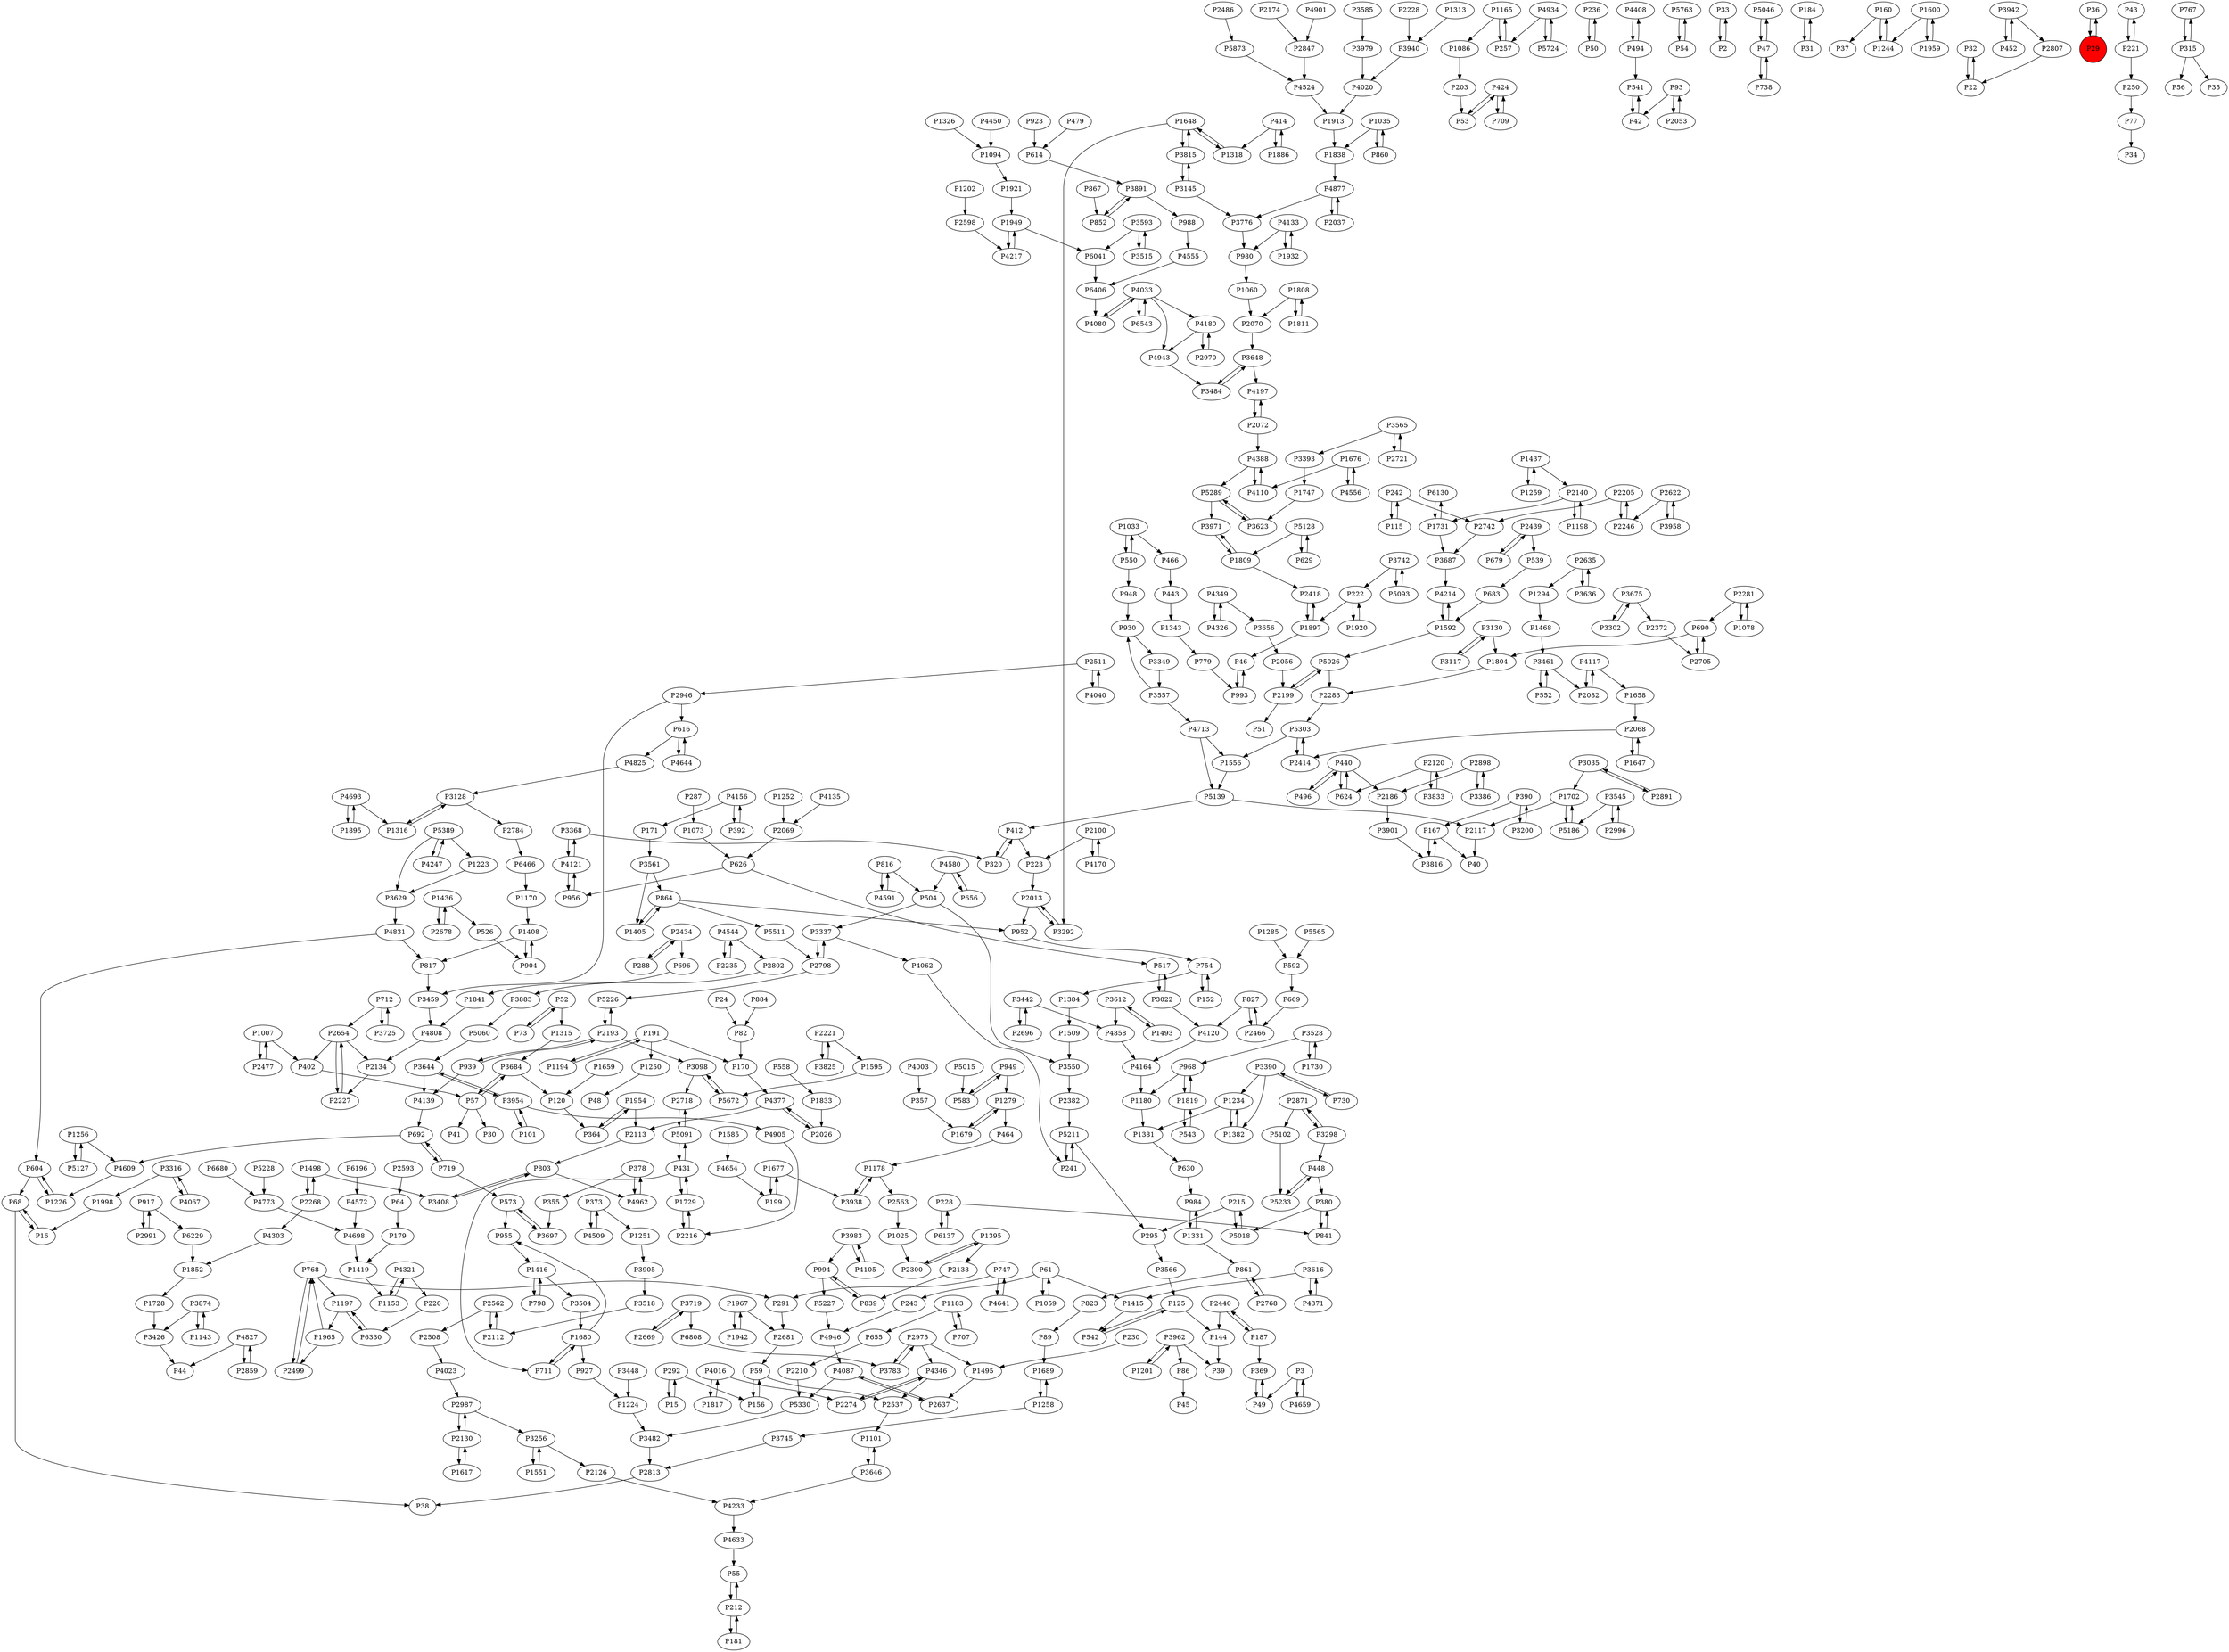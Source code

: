 digraph {
	P6130 -> P1731
	P5873 -> P4524
	P4003 -> P357
	P4133 -> P1932
	P1498 -> P3408
	P1921 -> P1949
	P6406 -> P4080
	P1256 -> P5127
	P4877 -> P2037
	P3905 -> P3518
	P1315 -> P3684
	P6196 -> P4572
	P424 -> P53
	P2072 -> P4197
	P816 -> P4591
	P5303 -> P1556
	P4962 -> P378
	P2802 -> P3883
	P2696 -> P3442
	P1007 -> P2477
	P6680 -> P4773
	P1258 -> P1689
	P2300 -> P1395
	P1702 -> P5186
	P355 -> P3697
	P1731 -> P3687
	P1165 -> P257
	P89 -> P1689
	P3130 -> P1804
	P4654 -> P199
	P504 -> P3337
	P3958 -> P2622
	P4033 -> P6543
	P236 -> P50
	P3783 -> P2975
	P939 -> P2193
	P2946 -> P3459
	P816 -> P504
	P4408 -> P494
	P3117 -> P3130
	P1007 -> P402
	P604 -> P1226
	P5763 -> P54
	P357 -> P1679
	P1747 -> P3623
	P3697 -> P573
	P616 -> P4644
	P2440 -> P144
	P4033 -> P4180
	P4197 -> P2072
	P242 -> P115
	P4105 -> P3983
	P33 -> P2
	P768 -> P1197
	P2654 -> P2134
	P4020 -> P1913
	P320 -> P412
	P504 -> P3550
	P3954 -> P101
	P1676 -> P4556
	P1804 -> P2283
	P3648 -> P4197
	P1234 -> P1381
	P4773 -> P4698
	P5211 -> P295
	P4825 -> P3128
	P5128 -> P1809
	P2130 -> P2987
	P2871 -> P3298
	P2134 -> P2227
	P3719 -> P6808
	P1033 -> P466
	P52 -> P1315
	P4349 -> P3656
	P5289 -> P3623
	P2130 -> P1617
	P364 -> P1954
	P5046 -> P47
	P2477 -> P1007
	P1689 -> P1258
	P3302 -> P3675
	P683 -> P1592
	P2486 -> P5873
	P3883 -> P5060
	P2056 -> P2199
	P292 -> P15
	P3461 -> P552
	P3646 -> P4233
	P3528 -> P968
	P754 -> P1384
	P184 -> P31
	P1384 -> P1509
	P2440 -> P187
	P1731 -> P6130
	P1331 -> P984
	P1416 -> P798
	P380 -> P5018
	P228 -> P6137
	P4693 -> P1316
	P2227 -> P2654
	P2439 -> P539
	P3616 -> P4371
	P5139 -> P412
	P4087 -> P2637
	P2070 -> P3648
	P4117 -> P2082
	P626 -> P517
	P4371 -> P3616
	P2705 -> P690
	P42 -> P541
	P1234 -> P1382
	P1251 -> P3905
	P1954 -> P2113
	P1897 -> P2418
	P2221 -> P1595
	P215 -> P5018
	P68 -> P16
	P1551 -> P3256
	P3776 -> P980
	P712 -> P2654
	P827 -> P2466
	P440 -> P496
	P3022 -> P4120
	P199 -> P1677
	P1965 -> P768
	P2681 -> P59
	P1437 -> P2140
	P2382 -> P5211
	P160 -> P1244
	P1728 -> P3426
	P827 -> P4120
	P696 -> P1841
	P3504 -> P1680
	P424 -> P709
	P5060 -> P3644
	P414 -> P1318
	P1416 -> P3504
	P1886 -> P414
	P1153 -> P4321
	P4217 -> P1949
	P798 -> P1416
	P1493 -> P3612
	P3745 -> P2813
	P431 -> P1729
	P719 -> P573
	P2499 -> P768
	P4349 -> P4326
	P4556 -> P1676
	P1509 -> P3550
	P4120 -> P4164
	P2120 -> P624
	P3545 -> P2996
	P1658 -> P2068
	P994 -> P5227
	P448 -> P380
	P32 -> P22
	P380 -> P841
	P2199 -> P51
	P179 -> P1419
	P412 -> P223
	P1165 -> P1086
	P170 -> P4377
	P558 -> P1833
	P984 -> P1331
	P3644 -> P3954
	P1198 -> P2140
	P4033 -> P4943
	P864 -> P5511
	P378 -> P4962
	P3942 -> P452
	P2511 -> P4040
	P4214 -> P1592
	P867 -> P852
	P955 -> P1416
	P1256 -> P4609
	P3426 -> P44
	P2026 -> P4377
	P861 -> P2768
	P86 -> P45
	P864 -> P952
	P2563 -> P1025
	P3130 -> P3117
	P1729 -> P431
	P3557 -> P930
	P994 -> P839
	P59 -> P2537
	P592 -> P669
	P215 -> P295
	P4633 -> P55
	P952 -> P754
	P626 -> P956
	P5026 -> P2199
	P242 -> P2742
	P5226 -> P2193
	P496 -> P440
	P2268 -> P1498
	P4641 -> P747
	P4698 -> P1419
	P3337 -> P2798
	P1259 -> P1437
	P823 -> P89
	P257 -> P1165
	P1331 -> P861
	P2635 -> P3636
	P4644 -> P616
	P4524 -> P1913
	P101 -> P3954
	P4544 -> P2235
	P3742 -> P5093
	P949 -> P583
	P949 -> P1279
	P187 -> P2440
	P181 -> P212
	P2 -> P33
	P1279 -> P1679
	P36 -> P29
	P43 -> P221
	P3962 -> P86
	P3593 -> P6041
	P412 -> P320
	P1648 -> P3292
	P4934 -> P257
	P52 -> P73
	P1316 -> P3128
	P152 -> P754
	P3684 -> P120
	P2975 -> P4346
	P2798 -> P3337
	P4139 -> P692
	P839 -> P994
	P904 -> P1408
	P1468 -> P3461
	P2117 -> P40
	P1967 -> P2681
	P767 -> P315
	P4946 -> P4087
	P2975 -> P3783
	P884 -> P82
	P5511 -> P2798
	P3938 -> P1178
	P3292 -> P2013
	P4934 -> P5724
	P1419 -> P1153
	P1808 -> P1811
	P1223 -> P3629
	P573 -> P3697
	P3962 -> P1201
	P541 -> P42
	P1852 -> P1728
	P1197 -> P6330
	P1959 -> P1600
	P2205 -> P2246
	P16 -> P68
	P4170 -> P2100
	P4831 -> P604
	P452 -> P3942
	P295 -> P3566
	P1183 -> P655
	P3528 -> P1730
	P4713 -> P1556
	P2946 -> P616
	P1498 -> P2268
	P1897 -> P46
	P3515 -> P3593
	P930 -> P3349
	P156 -> P59
	P15 -> P292
	P4831 -> P817
	P4693 -> P1895
	P1676 -> P4110
	P4016 -> P2274
	P2069 -> P626
	P2593 -> P64
	P583 -> P949
	P3891 -> P988
	P4388 -> P5289
	P3393 -> P1747
	P3593 -> P3515
	P431 -> P5091
	P4377 -> P2026
	P1382 -> P1234
	P1680 -> P955
	P2274 -> P4346
	P1932 -> P4133
	P2622 -> P2246
	P1025 -> P2300
	P768 -> P291
	P3962 -> P39
	P3256 -> P2126
	P4080 -> P4033
	P3585 -> P3979
	P3719 -> P2669
	P2898 -> P2186
	P1405 -> P864
	P669 -> P2466
	P841 -> P380
	P1178 -> P3938
	P5091 -> P2718
	P3566 -> P125
	P5228 -> P4773
	P4110 -> P4388
	P288 -> P2434
	P2120 -> P3833
	P390 -> P3200
	P2898 -> P3386
	P2140 -> P1198
	P2622 -> P3958
	P1073 -> P626
	P4591 -> P816
	P291 -> P2681
	P4827 -> P2859
	P4388 -> P4110
	P604 -> P68
	P1617 -> P2130
	P2807 -> P22
	P4033 -> P4080
	P1659 -> P120
	P1252 -> P2069
	P2871 -> P5102
	P440 -> P624
	P1965 -> P2499
	P1094 -> P1921
	P1183 -> P707
	P2193 -> P3098
	P315 -> P56
	P171 -> P3561
	P3448 -> P1224
	P730 -> P3390
	P3983 -> P994
	P61 -> P243
	P4858 -> P4164
	P3 -> P4659
	P221 -> P43
	P3612 -> P1493
	P57 -> P3684
	P5015 -> P583
	P692 -> P4609
	P5389 -> P1223
	P1197 -> P1965
	P1178 -> P2563
	P230 -> P1495
	P3612 -> P4858
	P1436 -> P526
	P4133 -> P980
	P392 -> P4156
	P624 -> P440
	P2970 -> P4180
	P2246 -> P2205
	P2072 -> P4388
	P550 -> P948
	P4135 -> P2069
	P5724 -> P4934
	P4609 -> P1226
	P3684 -> P57
	P250 -> P77
	P315 -> P35
	P187 -> P369
	P1819 -> P968
	P2635 -> P1294
	P1920 -> P222
	P2562 -> P2508
	P4087 -> P5330
	P1817 -> P4016
	P3891 -> P852
	P4346 -> P2537
	P3386 -> P2898
	P1895 -> P4693
	P6229 -> P1852
	P552 -> P3461
	P3816 -> P167
	P3940 -> P4020
	P4067 -> P3316
	P3979 -> P4020
	P3035 -> P2891
	P3983 -> P4105
	P2283 -> P5303
	P655 -> P2210
	P5128 -> P629
	P550 -> P1033
	P3954 -> P3644
	P3098 -> P2718
	P3442 -> P2696
	P448 -> P5233
	P5233 -> P448
	P923 -> P614
	P1677 -> P199
	P3833 -> P2120
	P1202 -> P2598
	P1679 -> P1279
	P2013 -> P952
	P4164 -> P1180
	P1395 -> P2133
	P115 -> P242
	P4040 -> P2511
	P1060 -> P2070
	P3408 -> P803
	P3390 -> P730
	P616 -> P4825
	P543 -> P1819
	P3298 -> P2871
	P2100 -> P4170
	P390 -> P167
	P50 -> P236
	P3145 -> P3776
	P292 -> P156
	P2987 -> P3256
	P1194 -> P191
	P1180 -> P1381
	P1318 -> P1648
	P4180 -> P4943
	P2669 -> P3719
	P2511 -> P2946
	P1729 -> P2216
	P93 -> P42
	P2199 -> P5026
	P2813 -> P38
	P1294 -> P1468
	P1437 -> P1259
	P77 -> P34
	P3971 -> P1809
	P2216 -> P1729
	P2598 -> P4217
	P3337 -> P4062
	P1415 -> P542
	P1838 -> P4877
	P3256 -> P1551
	P573 -> P955
	P2987 -> P2130
	P3545 -> P5186
	P3368 -> P320
	P2281 -> P1078
	P2434 -> P696
	P3815 -> P1648
	P2268 -> P4303
	P690 -> P1804
	P2053 -> P93
	P4509 -> P373
	P860 -> P1035
	P6543 -> P4033
	P709 -> P424
	P3145 -> P3815
	P5127 -> P1256
	P1381 -> P630
	P817 -> P3459
	P3687 -> P4214
	P864 -> P1405
	P3035 -> P1702
	P1101 -> P3646
	P2372 -> P2705
	P3482 -> P2813
	P1279 -> P464
	P3022 -> P517
	P191 -> P170
	P3298 -> P448
	P5389 -> P4247
	P4377 -> P2113
	P3616 -> P1415
	P144 -> P39
	P369 -> P49
	P2439 -> P679
	P1059 -> P61
	P3565 -> P2721
	P1035 -> P860
	P2718 -> P5091
	P4544 -> P2802
	P2996 -> P3545
	P1326 -> P1094
	P2193 -> P939
	P4877 -> P3776
	P3725 -> P712
	P1244 -> P160
	P1595 -> P5672
	P1648 -> P1318
	P3128 -> P1316
	P4580 -> P656
	P373 -> P1251
	P6466 -> P1170
	P6330 -> P1197
	P3557 -> P4713
	P968 -> P1180
	P402 -> P57
	P629 -> P5128
	P2113 -> P803
	P2742 -> P3687
	P3815 -> P3145
	P61 -> P1059
	P3954 -> P4905
	P1942 -> P1967
	P1226 -> P604
	P1949 -> P4217
	P1677 -> P3938
	P54 -> P5763
	P4321 -> P220
	P3442 -> P4858
	P3200 -> P390
	P1408 -> P904
	P4016 -> P1817
	P5026 -> P2283
	P1809 -> P2418
	P3316 -> P1998
	P768 -> P2499
	P1258 -> P3745
	P221 -> P250
	P803 -> P3408
	P4580 -> P504
	P526 -> P904
	P494 -> P4408
	P2537 -> P1101
	P315 -> P767
	P4943 -> P3484
	P2798 -> P5226
	P5303 -> P2414
	P59 -> P156
	P2975 -> P1495
	P1556 -> P5139
	P5186 -> P1702
	P3 -> P49
	P4156 -> P392
	P2205 -> P2742
	P1250 -> P48
	P707 -> P1183
	P3942 -> P2807
	P5289 -> P3971
	P3675 -> P3302
	P1224 -> P3482
	P2859 -> P4827
	P1600 -> P1959
	P287 -> P1073
	P2466 -> P827
	P2221 -> P3825
	P4326 -> P4349
	P1033 -> P550
	P3459 -> P4808
	P2228 -> P3940
	P1436 -> P2678
	P4905 -> P2216
	P2174 -> P2847
	P1495 -> P2637
	P61 -> P1415
	P2082 -> P4117
	P1395 -> P2300
	P1201 -> P3962
	P939 -> P4139
	P692 -> P719
	P656 -> P4580
	P3742 -> P222
	P443 -> P1343
	P68 -> P38
	P1086 -> P203
	P1285 -> P592
	P948 -> P930
	P494 -> P541
	P1592 -> P4214
	P3825 -> P2221
	P46 -> P993
	P167 -> P3816
	P1313 -> P3940
	P1949 -> P6041
	P3561 -> P1405
	P191 -> P1194
	P2847 -> P4524
	P927 -> P1224
	P464 -> P1178
	P220 -> P6330
	P5565 -> P592
	P5102 -> P5233
	P5018 -> P215
	P1408 -> P817
	P212 -> P181
	P3636 -> P2635
	P2068 -> P2414
	P4062 -> P241
	P2768 -> P861
	P3518 -> P2112
	P6808 -> P3783
	P1585 -> P4654
	P222 -> P1897
	P3901 -> P3816
	P3644 -> P4139
	P747 -> P291
	P539 -> P683
	P1592 -> P5026
	P5211 -> P241
	P4247 -> P5389
	P3675 -> P2372
	P241 -> P5211
	P167 -> P40
	P542 -> P125
	P431 -> P711
	P2210 -> P5330
	P4808 -> P2134
	P5389 -> P3629
	P125 -> P144
	P3349 -> P3557
	P3561 -> P864
	P2414 -> P5303
	P203 -> P53
	P712 -> P3725
	P4023 -> P2987
	P228 -> P841
	P5139 -> P2117
	P2100 -> P223
	P373 -> P4509
	P3368 -> P4121
	P2721 -> P3565
	P1841 -> P4808
	P1648 -> P3815
	P2112 -> P2562
	P1808 -> P2070
	P754 -> P152
	P2678 -> P1436
	P4303 -> P1852
	P1833 -> P2026
	P3461 -> P2082
	P466 -> P443
	P4121 -> P3368
	P4121 -> P956
	P1954 -> P364
	P2418 -> P1897
	P4555 -> P6406
	P1170 -> P1408
	P988 -> P4555
	P1998 -> P16
	P1819 -> P543
	P73 -> P52
	P5091 -> P431
	P2193 -> P5226
	P2784 -> P6466
	P5227 -> P4946
	P3128 -> P2784
	P414 -> P1886
	P2068 -> P1647
	P2991 -> P917
	P3629 -> P4831
	P57 -> P41
	P3648 -> P3484
	P4180 -> P2970
	P630 -> P984
	P968 -> P1819
	P47 -> P5046
	P690 -> P2705
	P2562 -> P2112
	P4901 -> P2847
	P120 -> P364
	P479 -> P614
	P3623 -> P5289
	P1647 -> P2068
	P223 -> P2013
	P64 -> P179
	P22 -> P32
	P3484 -> P3648
	P3874 -> P1143
	P803 -> P4962
	P31 -> P184
	P24 -> P82
	P917 -> P2991
	P160 -> P37
	P243 -> P4946
	P2037 -> P4877
	P378 -> P355
	P5093 -> P3742
	P4450 -> P1094
	P3390 -> P1234
	P4572 -> P4698
	P57 -> P30
	P4321 -> P1153
	P6041 -> P6406
	P1702 -> P2117
	P1035 -> P1838
	P47 -> P738
	P212 -> P55
	P980 -> P1060
	P719 -> P692
	P4117 -> P1658
	P2637 -> P4087
	P2434 -> P288
	P1343 -> P779
	P2654 -> P402
	P1143 -> P3874
	P1600 -> P1244
	P2235 -> P4544
	P4713 -> P5139
	P6137 -> P228
	P4346 -> P2274
	P49 -> P369
	P3098 -> P5672
	P125 -> P542
	P4659 -> P3
	P3550 -> P2382
	P2013 -> P3292
	P2126 -> P4233
	P779 -> P993
	P2654 -> P2227
	P517 -> P3022
	P3565 -> P3393
	P4156 -> P171
	P2140 -> P1731
	P679 -> P2439
	P3390 -> P1382
	P3646 -> P1101
	P1680 -> P927
	P917 -> P6229
	P4233 -> P4633
	P993 -> P46
	P191 -> P1250
	P440 -> P2186
	P956 -> P4121
	P738 -> P47
	P3656 -> P2056
	P711 -> P1680
	P2133 -> P839
	P747 -> P4641
	P2891 -> P3035
	P1811 -> P1808
	P2186 -> P3901
	P1078 -> P2281
	P53 -> P424
	P1809 -> P3971
	P614 -> P3891
	P5330 -> P3482
	P1680 -> P711
	P55 -> P212
	P1730 -> P3528
	P82 -> P170
	P222 -> P1920
	P3316 -> P4067
	P2281 -> P690
	P93 -> P2053
	P1967 -> P1942
	P2508 -> P4023
	P3874 -> P3426
	P861 -> P823
	P852 -> P3891
	P4827 -> P44
	P29 -> P36
	P5672 -> P3098
	P1913 -> P1838
	P29 [shape=circle]
	P29 [style=filled]
	P29 [fillcolor=red]
}